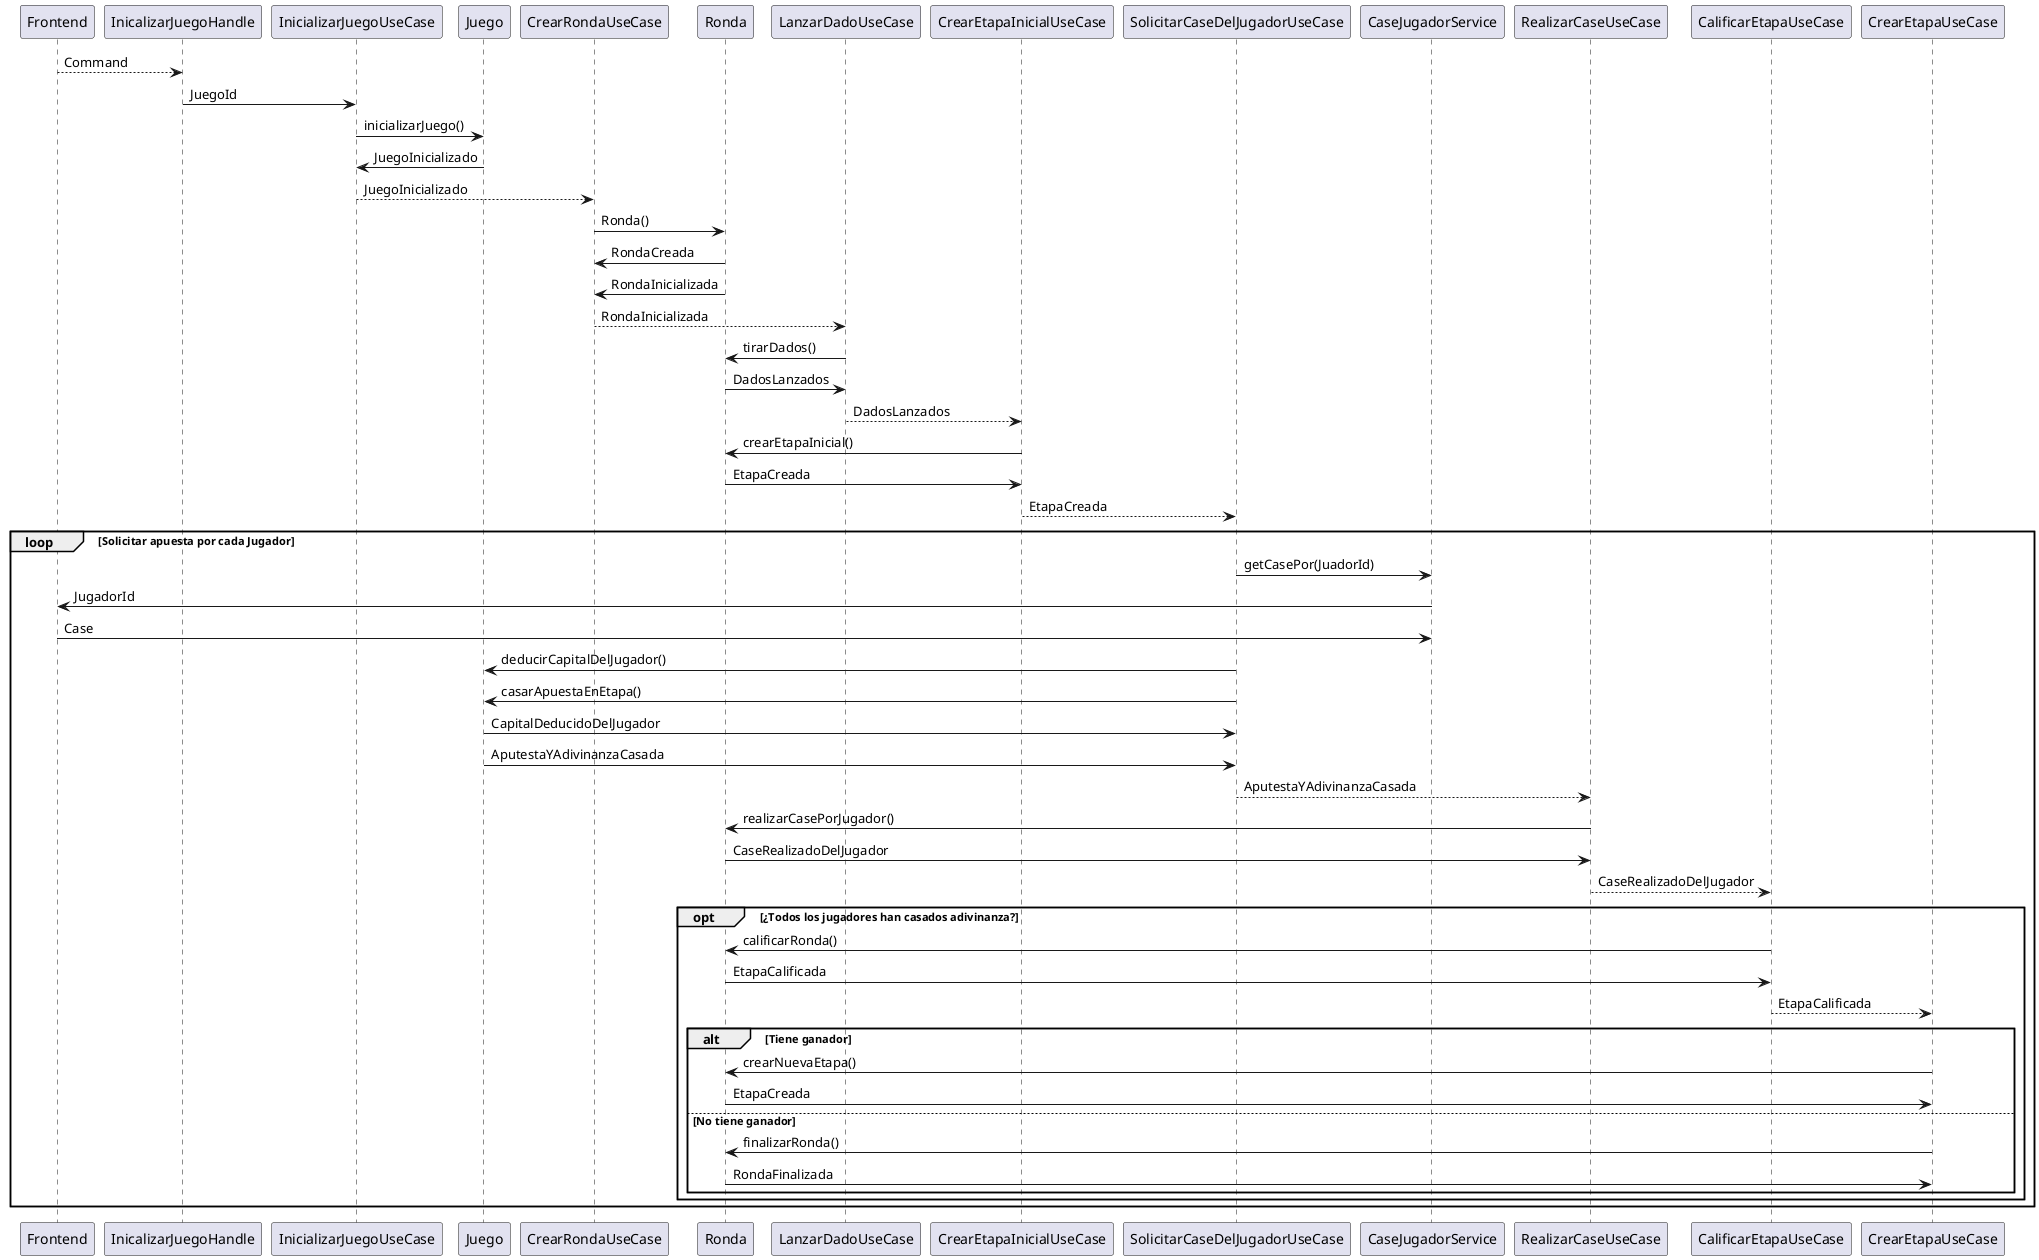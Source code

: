 @startuml
Frontend --> InicalizarJuegoHandle: Command
InicalizarJuegoHandle -> InicializarJuegoUseCase: JuegoId
InicializarJuegoUseCase -> Juego: inicializarJuego()
Juego -> InicializarJuegoUseCase: JuegoInicializado
InicializarJuegoUseCase --> CrearRondaUseCase: JuegoInicializado
CrearRondaUseCase -> Ronda: Ronda()
Ronda -> CrearRondaUseCase: RondaCreada
Ronda -> CrearRondaUseCase: RondaInicializada
CrearRondaUseCase --> LanzarDadoUseCase: RondaInicializada
LanzarDadoUseCase -> Ronda: tirarDados()
Ronda -> LanzarDadoUseCase: DadosLanzados
LanzarDadoUseCase --> CrearEtapaInicialUseCase: DadosLanzados
CrearEtapaInicialUseCase -> Ronda: crearEtapaInicial()
Ronda -> CrearEtapaInicialUseCase: EtapaCreada
CrearEtapaInicialUseCase --> SolicitarCaseDelJugadorUseCase: EtapaCreada
    loop Solicitar apuesta por cada Jugador
               SolicitarCaseDelJugadorUseCase -> CaseJugadorService: getCasePor(JuadorId)

               CaseJugadorService->Frontend: JugadorId
               Frontend->CaseJugadorService: Case

             SolicitarCaseDelJugadorUseCase -> Juego: deducirCapitalDelJugador()
                SolicitarCaseDelJugadorUseCase -> Juego: casarApuestaEnEtapa()
               Juego -> SolicitarCaseDelJugadorUseCase: CapitalDeducidoDelJugador
               Juego -> SolicitarCaseDelJugadorUseCase: AputestaYAdivinanzaCasada
               SolicitarCaseDelJugadorUseCase --> RealizarCaseUseCase: AputestaYAdivinanzaCasada
               RealizarCaseUseCase-> Ronda: realizarCasePorJugador()
               Ronda->RealizarCaseUseCase: CaseRealizadoDelJugador
               RealizarCaseUseCase-->CalificarEtapaUseCase:CaseRealizadoDelJugador
               opt ¿Todos los jugadores han casados adivinanza?
                   CalificarEtapaUseCase -> Ronda: calificarRonda()
                   Ronda->CalificarEtapaUseCase: EtapaCalificada
                   CalificarEtapaUseCase-->CrearEtapaUseCase:EtapaCalificada
                   alt Tiene ganador
                   CrearEtapaUseCase->Ronda: crearNuevaEtapa()
                   Ronda->CrearEtapaUseCase:EtapaCreada
                   else No tiene ganador
                   CrearEtapaUseCase->Ronda: finalizarRonda()
                   Ronda->CrearEtapaUseCase:RondaFinalizada
                   end
               end
    end
@enduml